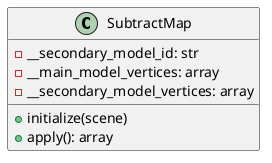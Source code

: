 @startuml

class SubtractMap {
    - __secondary_model_id: str
    - __main_model_vertices: array
    - __secondary_model_vertices: array

    + initialize(scene)
    + apply(): array
}

@enduml